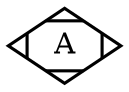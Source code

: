 // Generated by Mocodo 4.0.0

graph{
  start=42

  // Entities
  node [
    shape=box
    style=filled
    penwidth=1.5
    fillcolor="#FFFFFF"
  ]

  // Associative entities
  1 [label="A",shape=Mdiamond]
}
